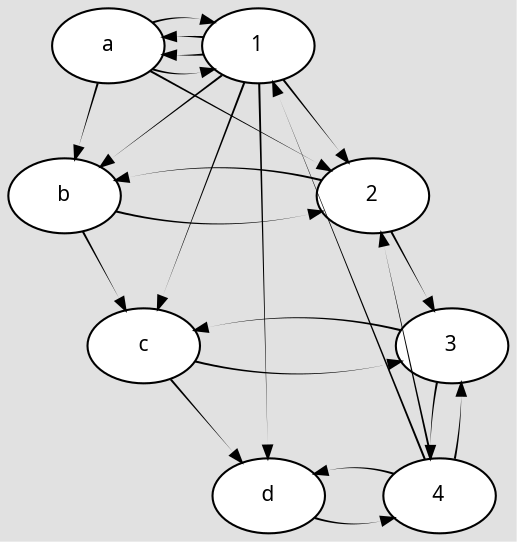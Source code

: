 /* 

Run with this:
dot -Tsvg demo.dot -o outfile.svg 

Cool layout
http://www.graphviz.org/content/twopi2 
http://www.graphviz.org/Gallery/undirected/gd_1994_2007.html
http://stackoverflow.com/questions/7374108/graphviz-node-placement-and-rankdir/7374543#7374543
*/

digraph g{
  compound=true;
  splines=false;
//  ranksep=2;
  K=2; //fdp specific
  bgcolor="#e1e1e1";
  node [fontname="Sawasdee", style="filled",fillcolor="white", fontsize="10"]
  edge [color="black", minlen="1.3", arrowsize="0.6", style="tapered", penwidth="1"]
  subgraph cluster0{
  label="Human";
  bgcolor="#f1f1f1";

subgraph cluster0_0{
  label="Observe";
a
}

subgraph cluster0_1{
  label="Orient";
b
}

subgraph cluster0_2{
  label="Decide";
c
}

subgraph cluster0_3{
  label="Act";
d
}

{a -> b [ltail=cluster0_0 lhead=cluster0_1];
 b -> c [ltail=cluster0_1 lhead=cluster0_2];
 c -> d [ltail=cluster0_2 lhead=cluster0_3];}

}

subgraph cluster1{
  label="Machine";
  bgcolor="#f1f1f1"

subgraph cluster1_0{
  label="Observe";
1
}

subgraph cluster1_1{
  label="Orient";
2
}

subgraph cluster1_2{
  label="Decide";
3
}

subgraph cluster1_3{
  label="Act";
4
}

{1 -> 2 [ltail=cluster1_0 lhead=cluster1_1];
 2 -> 3 [ltail=cluster1_1 lhead=cluster1_2];
 3 -> 4 [ltail=cluster1_2 lhead=cluster1_3];}

}

//outside

{rank=same; a -> 1; 1 ->a;dir=none}
{rank=same; b -> 2; 2 ->b;dir=none}
{rank=same; c -> 3; 3 ->c;dir=none}
{rank=same; d -> 4; 4 ->d;dir=none}

{1->a;a->1;}
{1->b;a->2;}
{1->c;}
{1->d;}

{4 -> 1}
{4 -> 2}
{4 -> 3}

}
